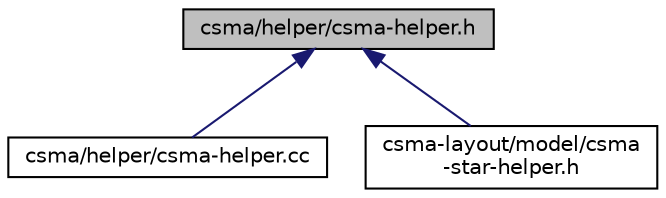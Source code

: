digraph "csma/helper/csma-helper.h"
{
  edge [fontname="Helvetica",fontsize="10",labelfontname="Helvetica",labelfontsize="10"];
  node [fontname="Helvetica",fontsize="10",shape=record];
  Node1 [label="csma/helper/csma-helper.h",height=0.2,width=0.4,color="black", fillcolor="grey75", style="filled", fontcolor="black"];
  Node1 -> Node2 [dir="back",color="midnightblue",fontsize="10",style="solid"];
  Node2 [label="csma/helper/csma-helper.cc",height=0.2,width=0.4,color="black", fillcolor="white", style="filled",URL="$d1/d9c/csma-helper_8cc.html"];
  Node1 -> Node3 [dir="back",color="midnightblue",fontsize="10",style="solid"];
  Node3 [label="csma-layout/model/csma\l-star-helper.h",height=0.2,width=0.4,color="black", fillcolor="white", style="filled",URL="$df/db6/csma-star-helper_8h.html"];
}
